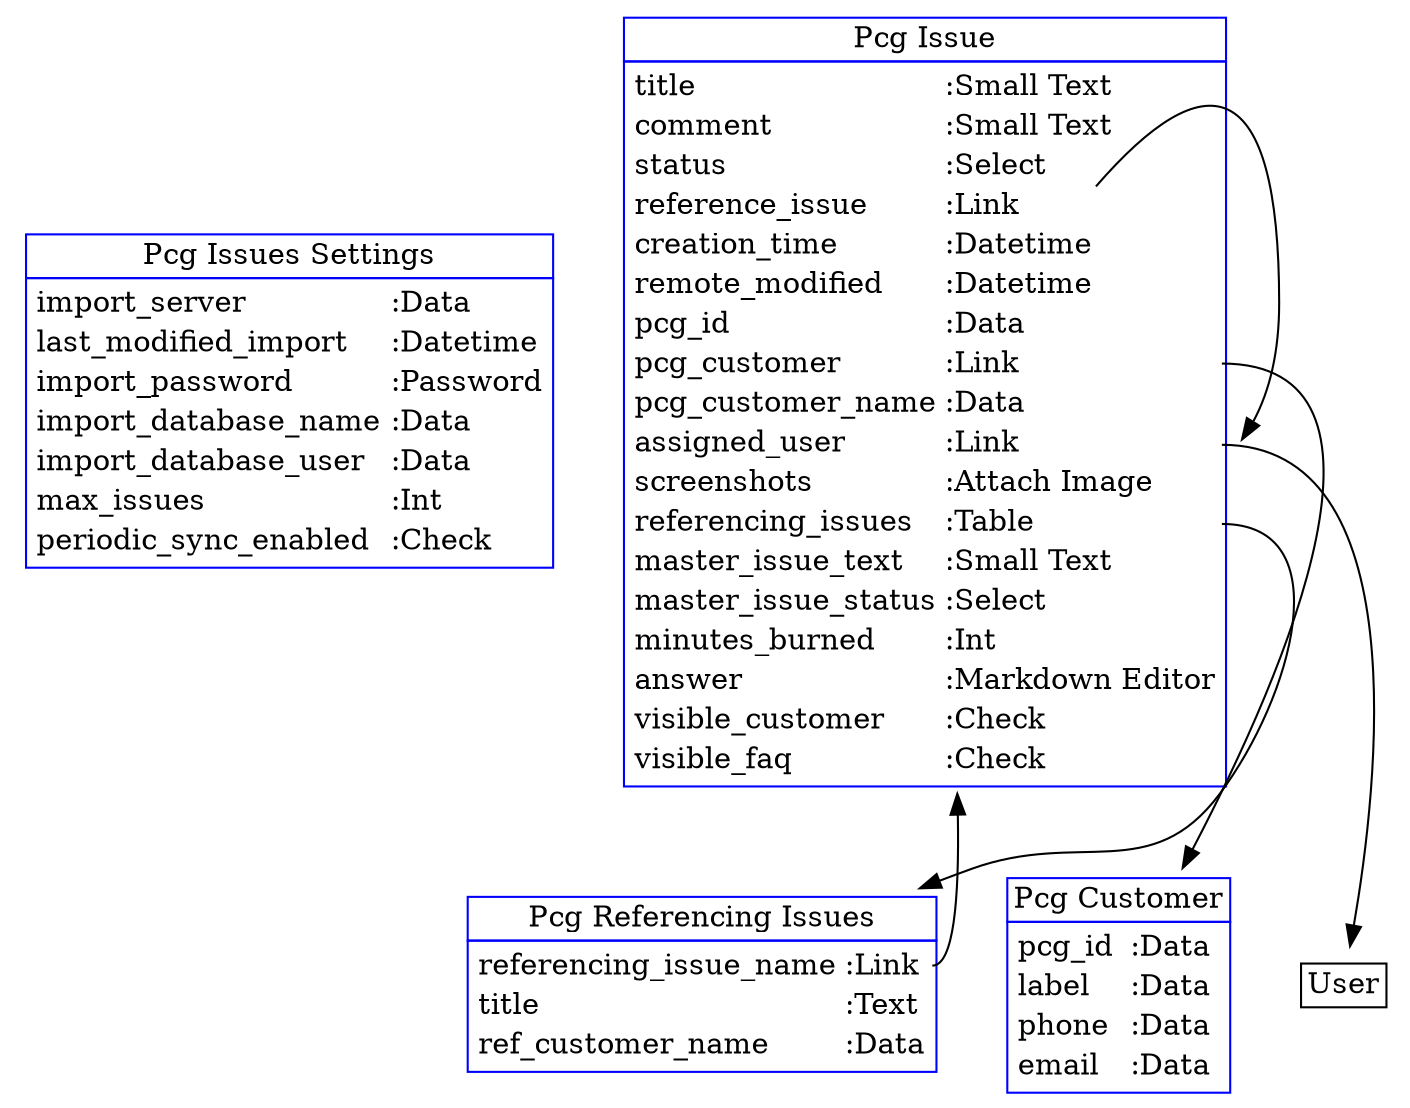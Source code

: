 digraph models_diagram {
 graph[overlap=false, splines=true]PcgIssuesSettings[
shape=plaintext
label=<<table border='0' cellborder='1' color='blue' cellspacing='0'>
<tr><td>Pcg Issues Settings</td></tr>
<tr><td><table border='0' color='orange' cellspacing='0' cellborder='0'>
<tr><td align='left'>import_server</td><td align='left'  port='import_server'>:Data</td></tr>

<tr><td align='left'>last_modified_import</td><td align='left'  port='last_modified_import'>:Datetime</td></tr>

<tr><td align='left'>import_password</td><td align='left'  port='import_password'>:Password</td></tr>

<tr><td align='left'>import_database_name</td><td align='left'  port='import_database_name'>:Data</td></tr>

<tr><td align='left'>import_database_user</td><td align='left'  port='import_database_user'>:Data</td></tr>

<tr><td align='left'>max_issues</td><td align='left'  port='max_issues'>:Int</td></tr>

<tr><td align='left'>periodic_sync_enabled</td><td align='left'  port='periodic_sync_enabled'>:Check</td></tr>
</table></td></tr>
</table>
>];

PcgIssue[
shape=plaintext
label=<<table border='0' cellborder='1' color='blue' cellspacing='0'>
<tr><td>Pcg Issue</td></tr>
<tr><td><table border='0' color='orange' cellspacing='0' cellborder='0'>
<tr><td align='left'>title</td><td align='left'  port='title'>:Small Text</td></tr>

<tr><td align='left'>comment</td><td align='left'  port='comment'>:Small Text</td></tr>

<tr><td align='left'>status</td><td align='left'  port='status'>:Select</td></tr>

<tr><td align='left'>reference_issue</td><td align='left'  port='reference_issue'>:Link</td></tr>

<tr><td align='left'>creation_time</td><td align='left'  port='creation_time'>:Datetime</td></tr>

<tr><td align='left'>remote_modified</td><td align='left'  port='remote_modified'>:Datetime</td></tr>

<tr><td align='left'>pcg_id</td><td align='left'  port='pcg_id'>:Data</td></tr>

<tr><td align='left'>pcg_customer</td><td align='left'  port='pcg_customer'>:Link</td></tr>

<tr><td align='left'>pcg_customer_name</td><td align='left'  port='pcg_customer_name'>:Data</td></tr>

<tr><td align='left'>assigned_user</td><td align='left'  port='assigned_user'>:Link</td></tr>

<tr><td align='left'>screenshots</td><td align='left'  port='screenshots'>:Attach Image</td></tr>

<tr><td align='left'>referencing_issues</td><td align='left'  port='referencing_issues'>:Table</td></tr>

<tr><td align='left'>master_issue_text</td><td align='left'  port='master_issue_text'>:Small Text</td></tr>

<tr><td align='left'>master_issue_status</td><td align='left'  port='master_issue_status'>:Select</td></tr>

<tr><td align='left'>minutes_burned</td><td align='left'  port='minutes_burned'>:Int</td></tr>

<tr><td align='left'>answer</td><td align='left'  port='answer'>:Markdown Editor</td></tr>

<tr><td align='left'>visible_customer</td><td align='left'  port='visible_customer'>:Check</td></tr>

<tr><td align='left'>visible_faq</td><td align='left'  port='visible_faq'>:Check</td></tr>
</table></td></tr>
</table>
>];

PcgReferencingIssues[
shape=plaintext
label=<<table border='0' cellborder='1' color='blue' cellspacing='0'>
<tr><td>Pcg Referencing Issues</td></tr>
<tr><td><table border='0' color='orange' cellspacing='0' cellborder='0'>
<tr><td align='left'>referencing_issue_name</td><td align='left'  port='referencing_issue_name'>:Link</td></tr>

<tr><td align='left'>title</td><td align='left'  port='title'>:Text</td></tr>

<tr><td align='left'>ref_customer_name</td><td align='left'  port='ref_customer_name'>:Data</td></tr>
</table></td></tr>
</table>
>];

PcgCustomer[
shape=plaintext
label=<<table border='0' cellborder='1' color='blue' cellspacing='0'>
<tr><td>Pcg Customer</td></tr>
<tr><td><table border='0' color='orange' cellspacing='0' cellborder='0'>
<tr><td align='left'>pcg_id</td><td align='left'  port='pcg_id'>:Data</td></tr>

<tr><td align='left'>label</td><td align='left'  port='label'>:Data</td></tr>

<tr><td align='left'>phone</td><td align='left'  port='phone'>:Data</td></tr>

<tr><td align='left'>email</td><td align='left'  port='email'>:Data</td></tr>
</table></td></tr>
</table>
>];

User[
shape=plaintext
label=<<table border='0' cellborder='1' color='' cellspacing='0'>
<tr><td>User</td></tr>
</table>
>];PcgIssue:reference_issue -> PcgIssue
PcgIssue:pcg_customer -> PcgCustomer
PcgIssue:assigned_user -> User
PcgIssue:referencing_issues -> PcgReferencingIssues
PcgReferencingIssues:referencing_issue_name -> PcgIssue}